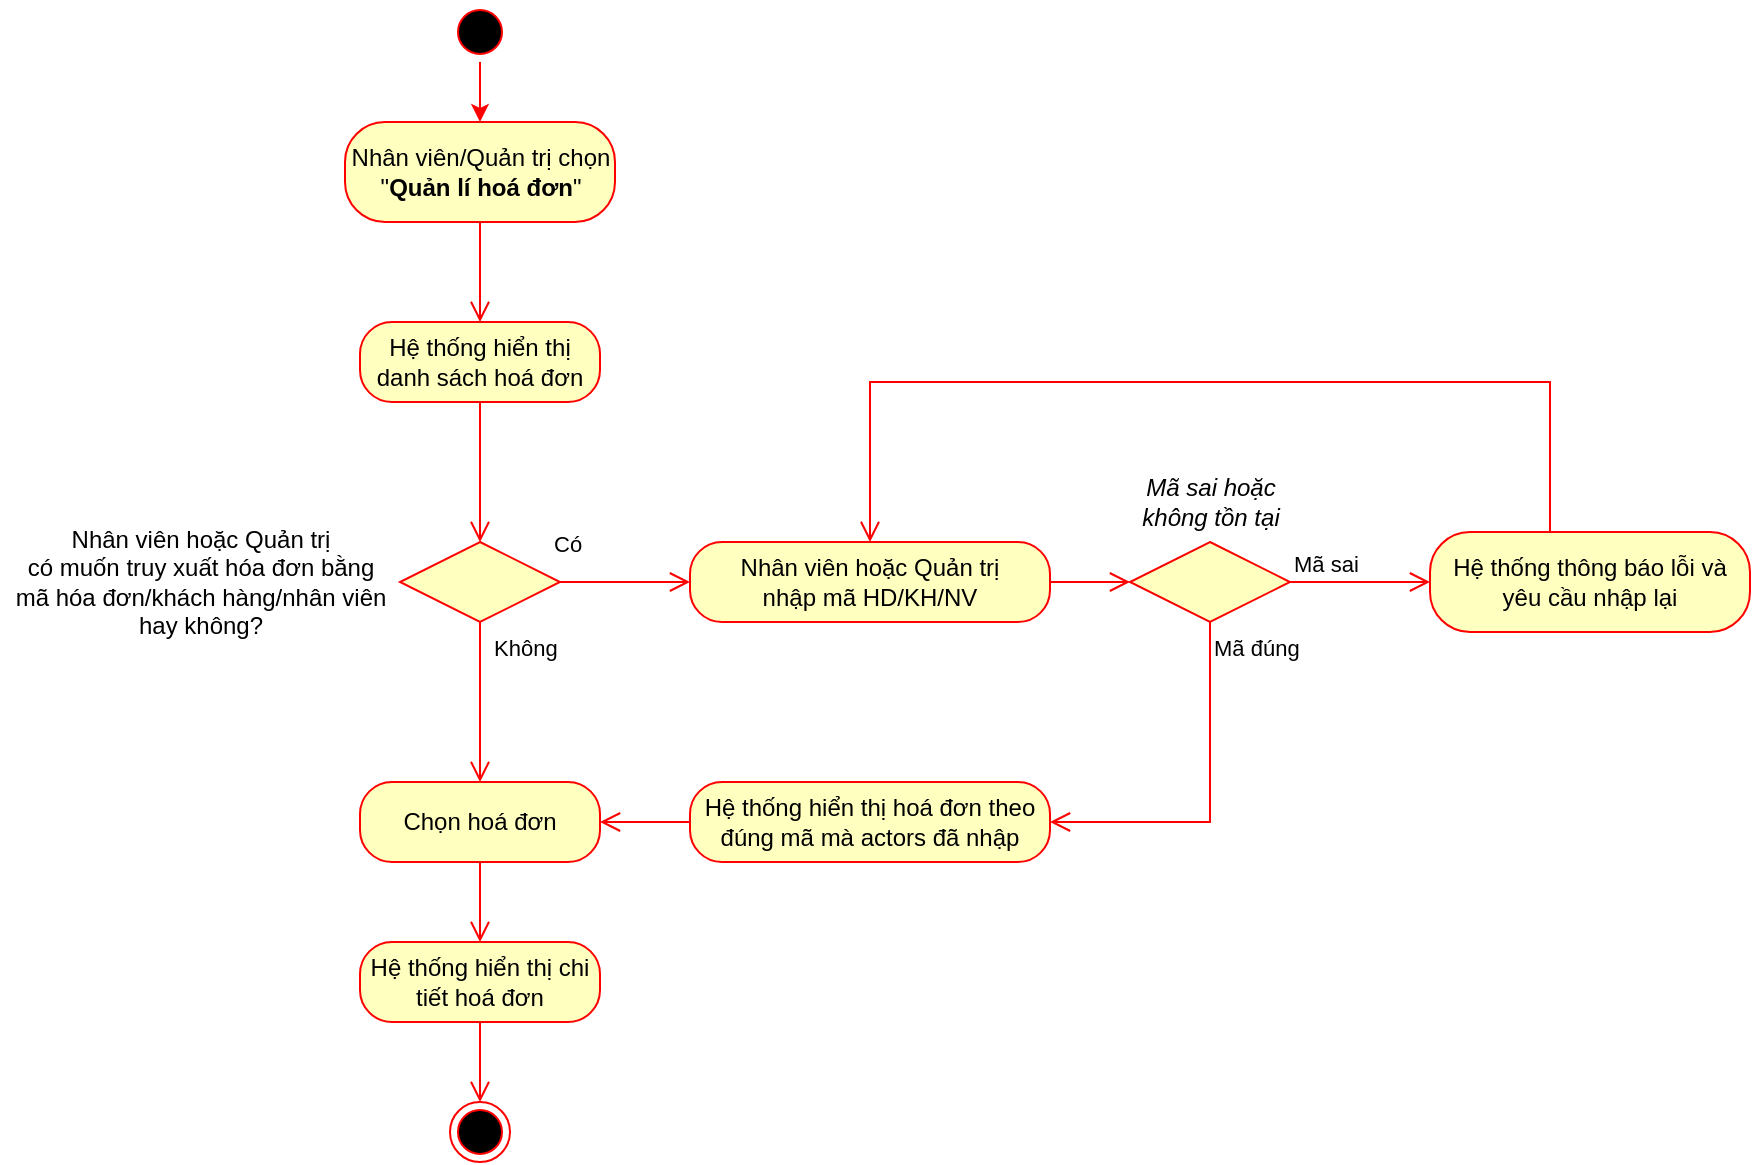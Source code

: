 <mxfile version="16.5.1" type="device"><diagram id="HFyBtDEWy9_jmM7SHwAS" name="Page-1"><mxGraphModel dx="1422" dy="903" grid="1" gridSize="10" guides="1" tooltips="1" connect="1" arrows="1" fold="1" page="1" pageScale="1" pageWidth="850" pageHeight="1100" math="0" shadow="0"><root><mxCell id="0"/><mxCell id="1" parent="0"/><mxCell id="i_cpZviZaRohsvwfuiA--39" value="" style="ellipse;html=1;shape=endState;fillColor=#000000;strokeColor=#ff0000;fontFamily=Times New Roman;fontSize=12;" parent="1" vertex="1"><mxGeometry x="310" y="570" width="30" height="30" as="geometry"/></mxCell><mxCell id="_ZzUIRtdHsrISLkcb20D-2" value="" style="endArrow=classic;html=1;rounded=0;fontFamily=Times New Roman;fontSize=12;strokeColor=#FF0000;" parent="1" source="_ZzUIRtdHsrISLkcb20D-11" target="Y8sV1J0q76GP5eiDk2bY-1" edge="1"><mxGeometry width="50" height="50" relative="1" as="geometry"><mxPoint x="330" y="50" as="sourcePoint"/><mxPoint x="325" y="90" as="targetPoint"/></mxGeometry></mxCell><mxCell id="_ZzUIRtdHsrISLkcb20D-11" value="" style="ellipse;html=1;shape=startState;fillColor=#000000;strokeColor=#ff0000;" parent="1" vertex="1"><mxGeometry x="310" y="20" width="30" height="30" as="geometry"/></mxCell><mxCell id="Y8sV1J0q76GP5eiDk2bY-1" value="Nhân viên/Quản trị chọn &quot;&lt;b&gt;Quản lí hoá đơn&lt;/b&gt;&quot;" style="rounded=1;whiteSpace=wrap;html=1;arcSize=40;fontColor=#000000;fillColor=#ffffc0;strokeColor=#ff0000;" parent="1" vertex="1"><mxGeometry x="257.5" y="80" width="135" height="50" as="geometry"/></mxCell><mxCell id="Y8sV1J0q76GP5eiDk2bY-2" value="" style="edgeStyle=orthogonalEdgeStyle;html=1;verticalAlign=bottom;endArrow=open;endSize=8;strokeColor=#ff0000;rounded=0;" parent="1" source="Y8sV1J0q76GP5eiDk2bY-1" target="Y8sV1J0q76GP5eiDk2bY-3" edge="1"><mxGeometry relative="1" as="geometry"><mxPoint x="330" y="210" as="targetPoint"/></mxGeometry></mxCell><mxCell id="Y8sV1J0q76GP5eiDk2bY-3" value="Hệ thống hiển thị danh sách hoá đơn" style="rounded=1;whiteSpace=wrap;html=1;arcSize=40;fontColor=#000000;fillColor=#ffffc0;strokeColor=#ff0000;" parent="1" vertex="1"><mxGeometry x="265" y="180" width="120" height="40" as="geometry"/></mxCell><mxCell id="Y8sV1J0q76GP5eiDk2bY-4" value="" style="edgeStyle=orthogonalEdgeStyle;html=1;verticalAlign=bottom;endArrow=open;endSize=8;strokeColor=#ff0000;rounded=0;" parent="1" source="Y8sV1J0q76GP5eiDk2bY-3" target="9kVil1ZLE7HECUKkinq9-5" edge="1"><mxGeometry relative="1" as="geometry"><mxPoint x="325" y="260" as="targetPoint"/></mxGeometry></mxCell><mxCell id="Y8sV1J0q76GP5eiDk2bY-24" value="" style="rhombus;whiteSpace=wrap;html=1;fillColor=#ffffc0;strokeColor=#ff0000;" parent="1" vertex="1"><mxGeometry x="650" y="290" width="80" height="40" as="geometry"/></mxCell><mxCell id="Y8sV1J0q76GP5eiDk2bY-25" value="Mã sai" style="edgeStyle=orthogonalEdgeStyle;html=1;align=left;verticalAlign=bottom;endArrow=open;endSize=8;strokeColor=#ff0000;rounded=0;" parent="1" source="Y8sV1J0q76GP5eiDk2bY-24" target="Y8sV1J0q76GP5eiDk2bY-28" edge="1"><mxGeometry x="-1" relative="1" as="geometry"><mxPoint x="790" y="310" as="targetPoint"/></mxGeometry></mxCell><mxCell id="Y8sV1J0q76GP5eiDk2bY-26" value="Mã đúng" style="edgeStyle=orthogonalEdgeStyle;html=1;align=left;verticalAlign=top;endArrow=open;endSize=8;strokeColor=#ff0000;rounded=0;" parent="1" source="Y8sV1J0q76GP5eiDk2bY-24" target="Y8sV1J0q76GP5eiDk2bY-50" edge="1"><mxGeometry x="-1" relative="1" as="geometry"><mxPoint x="415.3" y="486.4" as="targetPoint"/><Array as="points"><mxPoint x="690" y="350"/><mxPoint x="690" y="350"/></Array></mxGeometry></mxCell><mxCell id="Y8sV1J0q76GP5eiDk2bY-28" value="Hệ thống thông báo lỗi và yêu cầu nhập lại" style="rounded=1;whiteSpace=wrap;html=1;arcSize=40;fontColor=#000000;fillColor=#ffffc0;strokeColor=#ff0000;" parent="1" vertex="1"><mxGeometry x="800" y="285" width="160" height="50" as="geometry"/></mxCell><mxCell id="Y8sV1J0q76GP5eiDk2bY-29" value="" style="edgeStyle=orthogonalEdgeStyle;html=1;verticalAlign=bottom;endArrow=open;endSize=8;strokeColor=#ff0000;rounded=0;" parent="1" source="Y8sV1J0q76GP5eiDk2bY-28" target="9kVil1ZLE7HECUKkinq9-9" edge="1"><mxGeometry relative="1" as="geometry"><mxPoint x="767.5" y="210" as="targetPoint"/><Array as="points"><mxPoint x="860" y="210"/><mxPoint x="520" y="210"/></Array></mxGeometry></mxCell><mxCell id="Y8sV1J0q76GP5eiDk2bY-47" value="Mã sai hoặc&lt;br&gt;không tồn tại" style="text;html=1;align=center;verticalAlign=middle;resizable=0;points=[];autosize=1;strokeColor=none;fillColor=none;fontStyle=2" parent="1" vertex="1"><mxGeometry x="645" y="250" width="90" height="40" as="geometry"/></mxCell><mxCell id="Y8sV1J0q76GP5eiDk2bY-50" value="Hệ thống hiển thị hoá đơn theo đúng mã mà actors đã nhập" style="rounded=1;whiteSpace=wrap;html=1;arcSize=40;fontColor=#000000;fillColor=#ffffc0;strokeColor=#ff0000;" parent="1" vertex="1"><mxGeometry x="430" y="410" width="180" height="40" as="geometry"/></mxCell><mxCell id="Y8sV1J0q76GP5eiDk2bY-51" value="" style="edgeStyle=orthogonalEdgeStyle;html=1;verticalAlign=bottom;endArrow=open;endSize=8;strokeColor=#ff0000;rounded=0;" parent="1" source="Y8sV1J0q76GP5eiDk2bY-50" target="Y8sV1J0q76GP5eiDk2bY-53" edge="1"><mxGeometry relative="1" as="geometry"><mxPoint x="230" y="700" as="targetPoint"/></mxGeometry></mxCell><mxCell id="Y8sV1J0q76GP5eiDk2bY-53" value="Chọn hoá đơn" style="rounded=1;whiteSpace=wrap;html=1;arcSize=40;fontColor=#000000;fillColor=#ffffc0;strokeColor=#ff0000;" parent="1" vertex="1"><mxGeometry x="265" y="410" width="120" height="40" as="geometry"/></mxCell><mxCell id="Y8sV1J0q76GP5eiDk2bY-54" value="" style="edgeStyle=orthogonalEdgeStyle;html=1;verticalAlign=bottom;endArrow=open;endSize=8;strokeColor=#ff0000;rounded=0;" parent="1" source="Y8sV1J0q76GP5eiDk2bY-53" target="Y8sV1J0q76GP5eiDk2bY-55" edge="1"><mxGeometry relative="1" as="geometry"><mxPoint x="410" y="670" as="targetPoint"/></mxGeometry></mxCell><mxCell id="Y8sV1J0q76GP5eiDk2bY-55" value="Hệ thống hiển thị chi tiết hoá đơn" style="rounded=1;whiteSpace=wrap;html=1;arcSize=40;fontColor=#000000;fillColor=#ffffc0;strokeColor=#ff0000;" parent="1" vertex="1"><mxGeometry x="265" y="490" width="120" height="40" as="geometry"/></mxCell><mxCell id="Y8sV1J0q76GP5eiDk2bY-56" value="" style="edgeStyle=orthogonalEdgeStyle;html=1;verticalAlign=bottom;endArrow=open;endSize=8;strokeColor=#ff0000;rounded=0;" parent="1" source="Y8sV1J0q76GP5eiDk2bY-55" target="i_cpZviZaRohsvwfuiA--39" edge="1"><mxGeometry relative="1" as="geometry"><mxPoint x="330" y="760" as="targetPoint"/></mxGeometry></mxCell><mxCell id="9kVil1ZLE7HECUKkinq9-5" value="" style="rhombus;whiteSpace=wrap;html=1;fillColor=#ffffc0;strokeColor=#ff0000;" vertex="1" parent="1"><mxGeometry x="285" y="290" width="80" height="40" as="geometry"/></mxCell><mxCell id="9kVil1ZLE7HECUKkinq9-6" value="Có&amp;nbsp;" style="edgeStyle=orthogonalEdgeStyle;html=1;align=left;verticalAlign=bottom;endArrow=open;endSize=8;strokeColor=#ff0000;rounded=0;" edge="1" source="9kVil1ZLE7HECUKkinq9-5" parent="1" target="9kVil1ZLE7HECUKkinq9-9"><mxGeometry x="-1" y="11" relative="1" as="geometry"><mxPoint x="440" y="370" as="targetPoint"/><mxPoint x="-5" y="1" as="offset"/></mxGeometry></mxCell><mxCell id="9kVil1ZLE7HECUKkinq9-7" value="Không" style="edgeStyle=orthogonalEdgeStyle;html=1;align=left;verticalAlign=top;endArrow=open;endSize=8;strokeColor=#ff0000;rounded=0;" edge="1" source="9kVil1ZLE7HECUKkinq9-5" parent="1" target="Y8sV1J0q76GP5eiDk2bY-53"><mxGeometry x="-1" y="5" relative="1" as="geometry"><mxPoint x="300" y="450" as="targetPoint"/><mxPoint as="offset"/></mxGeometry></mxCell><mxCell id="9kVil1ZLE7HECUKkinq9-8" value="Nhân viên hoặc Quản trị&lt;br&gt;có muốn truy xuất hóa đơn bằng &lt;br&gt;mã hóa đơn/khách hàng/nhân viên&lt;br&gt;hay không?" style="text;html=1;align=center;verticalAlign=middle;resizable=0;points=[];autosize=1;strokeColor=none;fillColor=none;" vertex="1" parent="1"><mxGeometry x="85" y="280" width="200" height="60" as="geometry"/></mxCell><mxCell id="9kVil1ZLE7HECUKkinq9-9" value="Nhân viên hoặc Quản trị&lt;br&gt;nhập mã HD/KH/NV" style="rounded=1;whiteSpace=wrap;html=1;arcSize=40;fontColor=#000000;fillColor=#ffffc0;strokeColor=#ff0000;" vertex="1" parent="1"><mxGeometry x="430" y="290" width="180" height="40" as="geometry"/></mxCell><mxCell id="9kVil1ZLE7HECUKkinq9-11" value="" style="edgeStyle=orthogonalEdgeStyle;html=1;verticalAlign=bottom;endArrow=open;endSize=8;strokeColor=#ff0000;rounded=0;" edge="1" parent="1" source="9kVil1ZLE7HECUKkinq9-9" target="Y8sV1J0q76GP5eiDk2bY-24"><mxGeometry relative="1" as="geometry"><mxPoint x="777.5" y="220" as="targetPoint"/><Array as="points"><mxPoint x="650" y="310"/><mxPoint x="650" y="310"/></Array><mxPoint x="600" y="340" as="sourcePoint"/></mxGeometry></mxCell></root></mxGraphModel></diagram></mxfile>